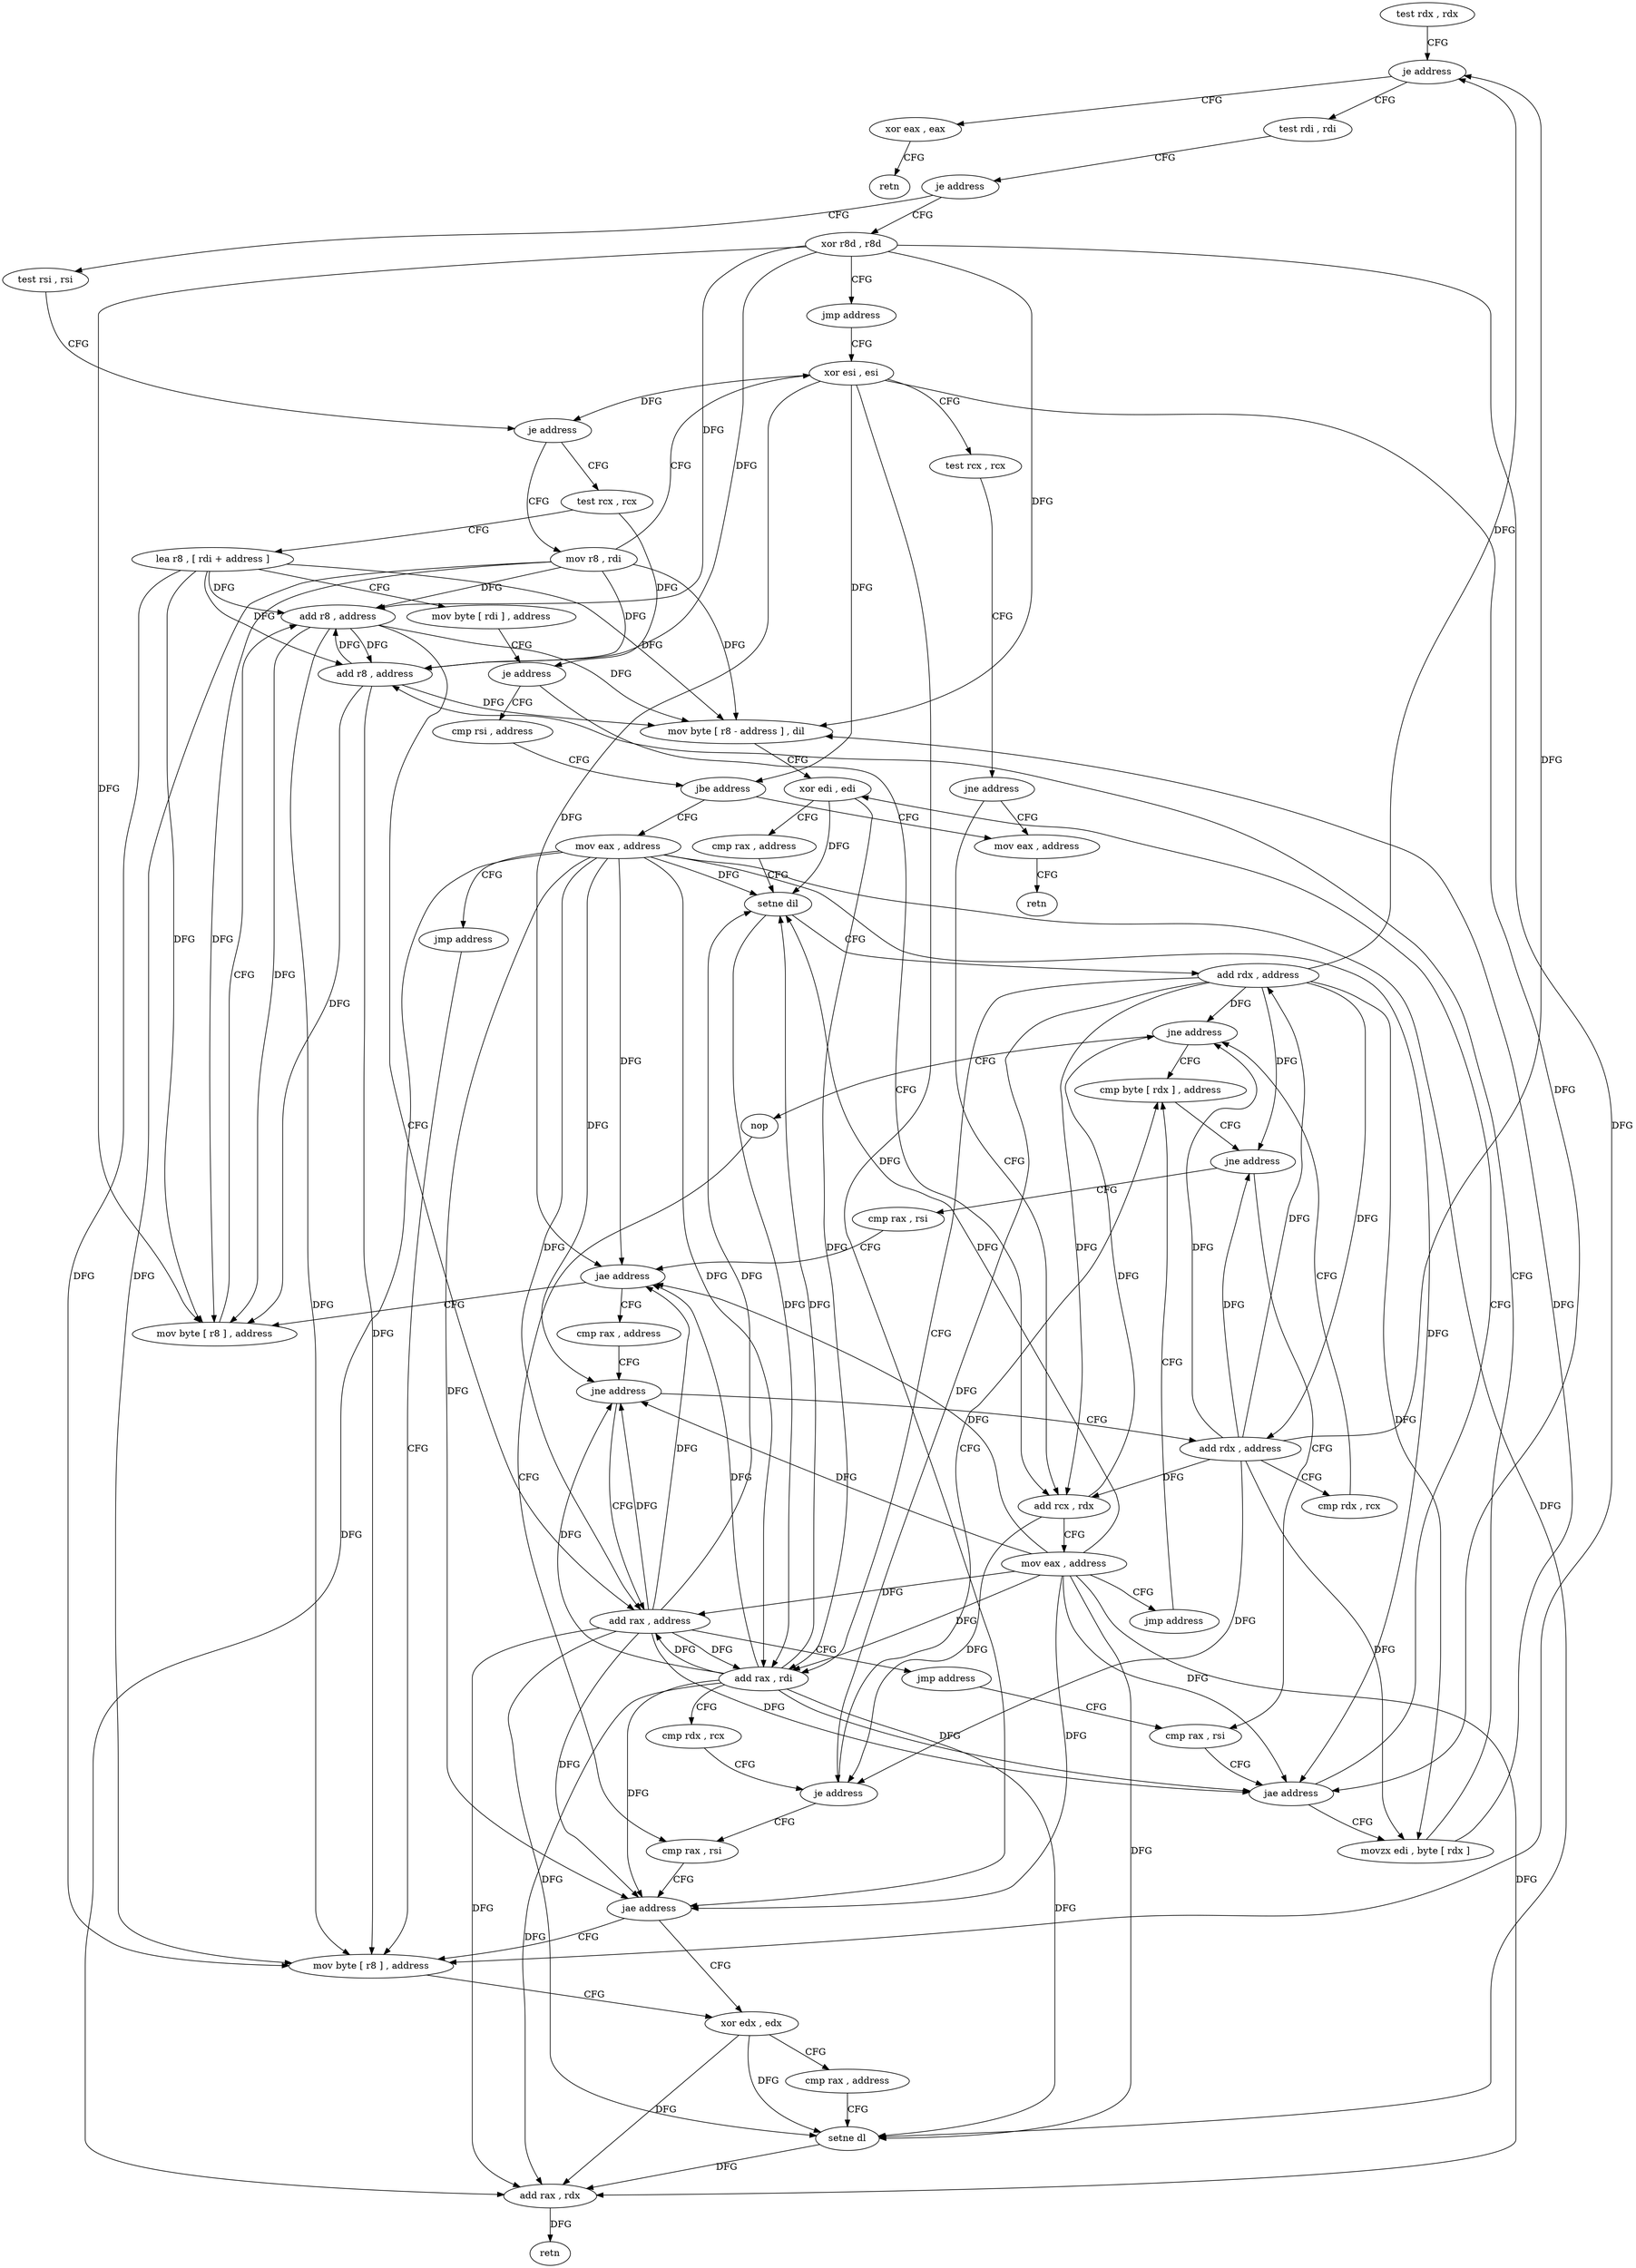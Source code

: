 digraph "func" {
"4309264" [label = "test rdx , rdx" ]
"4309267" [label = "je address" ]
"4309464" [label = "xor eax , eax" ]
"4309273" [label = "test rdi , rdi" ]
"4309466" [label = "retn" ]
"4309276" [label = "je address" ]
"4309456" [label = "xor r8d , r8d" ]
"4309282" [label = "test rsi , rsi" ]
"4309459" [label = "jmp address" ]
"4309395" [label = "xor esi , esi" ]
"4309285" [label = "je address" ]
"4309392" [label = "mov r8 , rdi" ]
"4309287" [label = "test rcx , rcx" ]
"4309397" [label = "test rcx , rcx" ]
"4309400" [label = "jne address" ]
"4309303" [label = "add rcx , rdx" ]
"4309402" [label = "mov eax , address" ]
"4309290" [label = "lea r8 , [ rdi + address ]" ]
"4309294" [label = "mov byte [ rdi ] , address" ]
"4309297" [label = "je address" ]
"4309467" [label = "cmp rsi , address" ]
"4309306" [label = "mov eax , address" ]
"4309311" [label = "jmp address" ]
"4309358" [label = "cmp byte [ rdx ] , address" ]
"4309407" [label = "retn" ]
"4309471" [label = "jbe address" ]
"4309473" [label = "mov eax , address" ]
"4309361" [label = "jne address" ]
"4309320" [label = "cmp rax , rsi" ]
"4309363" [label = "cmp rax , rsi" ]
"4309478" [label = "jmp address" ]
"4309429" [label = "mov byte [ r8 ] , address" ]
"4309323" [label = "jae address" ]
"4309336" [label = "xor edi , edi" ]
"4309325" [label = "movzx edi , byte [ rdx ]" ]
"4309366" [label = "jae address" ]
"4309408" [label = "cmp rax , address" ]
"4309368" [label = "mov byte [ r8 ] , address" ]
"4309433" [label = "xor edx , edx" ]
"4309338" [label = "cmp rax , address" ]
"4309342" [label = "setne dil" ]
"4309346" [label = "add rdx , address" ]
"4309350" [label = "add rax , rdi" ]
"4309353" [label = "cmp rdx , rcx" ]
"4309356" [label = "je address" ]
"4309424" [label = "cmp rax , rsi" ]
"4309328" [label = "add r8 , address" ]
"4309332" [label = "mov byte [ r8 - address ] , dil" ]
"4309412" [label = "jne address" ]
"4309376" [label = "add rax , address" ]
"4309414" [label = "add rdx , address" ]
"4309372" [label = "add r8 , address" ]
"4309427" [label = "jae address" ]
"4309380" [label = "jmp address" ]
"4309418" [label = "cmp rdx , rcx" ]
"4309421" [label = "jne address" ]
"4309423" [label = "nop" ]
"4309435" [label = "cmp rax , address" ]
"4309439" [label = "setne dl" ]
"4309442" [label = "add rax , rdx" ]
"4309445" [label = "retn" ]
"4309264" -> "4309267" [ label = "CFG" ]
"4309267" -> "4309464" [ label = "CFG" ]
"4309267" -> "4309273" [ label = "CFG" ]
"4309464" -> "4309466" [ label = "CFG" ]
"4309273" -> "4309276" [ label = "CFG" ]
"4309276" -> "4309456" [ label = "CFG" ]
"4309276" -> "4309282" [ label = "CFG" ]
"4309456" -> "4309459" [ label = "CFG" ]
"4309456" -> "4309429" [ label = "DFG" ]
"4309456" -> "4309328" [ label = "DFG" ]
"4309456" -> "4309332" [ label = "DFG" ]
"4309456" -> "4309368" [ label = "DFG" ]
"4309456" -> "4309372" [ label = "DFG" ]
"4309282" -> "4309285" [ label = "CFG" ]
"4309459" -> "4309395" [ label = "CFG" ]
"4309395" -> "4309397" [ label = "CFG" ]
"4309395" -> "4309285" [ label = "DFG" ]
"4309395" -> "4309471" [ label = "DFG" ]
"4309395" -> "4309323" [ label = "DFG" ]
"4309395" -> "4309366" [ label = "DFG" ]
"4309395" -> "4309427" [ label = "DFG" ]
"4309285" -> "4309392" [ label = "CFG" ]
"4309285" -> "4309287" [ label = "CFG" ]
"4309392" -> "4309395" [ label = "CFG" ]
"4309392" -> "4309429" [ label = "DFG" ]
"4309392" -> "4309328" [ label = "DFG" ]
"4309392" -> "4309332" [ label = "DFG" ]
"4309392" -> "4309368" [ label = "DFG" ]
"4309392" -> "4309372" [ label = "DFG" ]
"4309287" -> "4309290" [ label = "CFG" ]
"4309287" -> "4309297" [ label = "DFG" ]
"4309397" -> "4309400" [ label = "CFG" ]
"4309400" -> "4309303" [ label = "CFG" ]
"4309400" -> "4309402" [ label = "CFG" ]
"4309303" -> "4309306" [ label = "CFG" ]
"4309303" -> "4309356" [ label = "DFG" ]
"4309303" -> "4309421" [ label = "DFG" ]
"4309402" -> "4309407" [ label = "CFG" ]
"4309290" -> "4309294" [ label = "CFG" ]
"4309290" -> "4309429" [ label = "DFG" ]
"4309290" -> "4309328" [ label = "DFG" ]
"4309290" -> "4309332" [ label = "DFG" ]
"4309290" -> "4309368" [ label = "DFG" ]
"4309290" -> "4309372" [ label = "DFG" ]
"4309294" -> "4309297" [ label = "CFG" ]
"4309297" -> "4309467" [ label = "CFG" ]
"4309297" -> "4309303" [ label = "CFG" ]
"4309467" -> "4309471" [ label = "CFG" ]
"4309306" -> "4309311" [ label = "CFG" ]
"4309306" -> "4309323" [ label = "DFG" ]
"4309306" -> "4309366" [ label = "DFG" ]
"4309306" -> "4309342" [ label = "DFG" ]
"4309306" -> "4309350" [ label = "DFG" ]
"4309306" -> "4309412" [ label = "DFG" ]
"4309306" -> "4309439" [ label = "DFG" ]
"4309306" -> "4309442" [ label = "DFG" ]
"4309306" -> "4309427" [ label = "DFG" ]
"4309306" -> "4309376" [ label = "DFG" ]
"4309311" -> "4309358" [ label = "CFG" ]
"4309358" -> "4309361" [ label = "CFG" ]
"4309471" -> "4309402" [ label = "CFG" ]
"4309471" -> "4309473" [ label = "CFG" ]
"4309473" -> "4309478" [ label = "CFG" ]
"4309473" -> "4309323" [ label = "DFG" ]
"4309473" -> "4309366" [ label = "DFG" ]
"4309473" -> "4309342" [ label = "DFG" ]
"4309473" -> "4309350" [ label = "DFG" ]
"4309473" -> "4309412" [ label = "DFG" ]
"4309473" -> "4309439" [ label = "DFG" ]
"4309473" -> "4309442" [ label = "DFG" ]
"4309473" -> "4309427" [ label = "DFG" ]
"4309473" -> "4309376" [ label = "DFG" ]
"4309361" -> "4309320" [ label = "CFG" ]
"4309361" -> "4309363" [ label = "CFG" ]
"4309320" -> "4309323" [ label = "CFG" ]
"4309363" -> "4309366" [ label = "CFG" ]
"4309478" -> "4309429" [ label = "CFG" ]
"4309429" -> "4309433" [ label = "CFG" ]
"4309323" -> "4309336" [ label = "CFG" ]
"4309323" -> "4309325" [ label = "CFG" ]
"4309336" -> "4309338" [ label = "CFG" ]
"4309336" -> "4309342" [ label = "DFG" ]
"4309336" -> "4309350" [ label = "DFG" ]
"4309325" -> "4309328" [ label = "CFG" ]
"4309325" -> "4309332" [ label = "DFG" ]
"4309366" -> "4309408" [ label = "CFG" ]
"4309366" -> "4309368" [ label = "CFG" ]
"4309408" -> "4309412" [ label = "CFG" ]
"4309368" -> "4309372" [ label = "CFG" ]
"4309433" -> "4309435" [ label = "CFG" ]
"4309433" -> "4309439" [ label = "DFG" ]
"4309433" -> "4309442" [ label = "DFG" ]
"4309338" -> "4309342" [ label = "CFG" ]
"4309342" -> "4309346" [ label = "CFG" ]
"4309342" -> "4309350" [ label = "DFG" ]
"4309346" -> "4309350" [ label = "CFG" ]
"4309346" -> "4309267" [ label = "DFG" ]
"4309346" -> "4309303" [ label = "DFG" ]
"4309346" -> "4309361" [ label = "DFG" ]
"4309346" -> "4309356" [ label = "DFG" ]
"4309346" -> "4309325" [ label = "DFG" ]
"4309346" -> "4309414" [ label = "DFG" ]
"4309346" -> "4309421" [ label = "DFG" ]
"4309350" -> "4309353" [ label = "CFG" ]
"4309350" -> "4309342" [ label = "DFG" ]
"4309350" -> "4309323" [ label = "DFG" ]
"4309350" -> "4309366" [ label = "DFG" ]
"4309350" -> "4309412" [ label = "DFG" ]
"4309350" -> "4309439" [ label = "DFG" ]
"4309350" -> "4309442" [ label = "DFG" ]
"4309350" -> "4309427" [ label = "DFG" ]
"4309350" -> "4309376" [ label = "DFG" ]
"4309353" -> "4309356" [ label = "CFG" ]
"4309356" -> "4309424" [ label = "CFG" ]
"4309356" -> "4309358" [ label = "CFG" ]
"4309424" -> "4309427" [ label = "CFG" ]
"4309328" -> "4309332" [ label = "DFG" ]
"4309328" -> "4309429" [ label = "DFG" ]
"4309328" -> "4309368" [ label = "DFG" ]
"4309328" -> "4309372" [ label = "DFG" ]
"4309332" -> "4309336" [ label = "CFG" ]
"4309412" -> "4309376" [ label = "CFG" ]
"4309412" -> "4309414" [ label = "CFG" ]
"4309376" -> "4309380" [ label = "CFG" ]
"4309376" -> "4309342" [ label = "DFG" ]
"4309376" -> "4309412" [ label = "DFG" ]
"4309376" -> "4309439" [ label = "DFG" ]
"4309376" -> "4309323" [ label = "DFG" ]
"4309376" -> "4309366" [ label = "DFG" ]
"4309376" -> "4309350" [ label = "DFG" ]
"4309376" -> "4309442" [ label = "DFG" ]
"4309376" -> "4309427" [ label = "DFG" ]
"4309414" -> "4309418" [ label = "CFG" ]
"4309414" -> "4309267" [ label = "DFG" ]
"4309414" -> "4309303" [ label = "DFG" ]
"4309414" -> "4309361" [ label = "DFG" ]
"4309414" -> "4309346" [ label = "DFG" ]
"4309414" -> "4309325" [ label = "DFG" ]
"4309414" -> "4309356" [ label = "DFG" ]
"4309414" -> "4309421" [ label = "DFG" ]
"4309372" -> "4309376" [ label = "CFG" ]
"4309372" -> "4309429" [ label = "DFG" ]
"4309372" -> "4309328" [ label = "DFG" ]
"4309372" -> "4309368" [ label = "DFG" ]
"4309372" -> "4309332" [ label = "DFG" ]
"4309427" -> "4309433" [ label = "CFG" ]
"4309427" -> "4309429" [ label = "CFG" ]
"4309380" -> "4309320" [ label = "CFG" ]
"4309418" -> "4309421" [ label = "CFG" ]
"4309421" -> "4309358" [ label = "CFG" ]
"4309421" -> "4309423" [ label = "CFG" ]
"4309423" -> "4309424" [ label = "CFG" ]
"4309435" -> "4309439" [ label = "CFG" ]
"4309439" -> "4309442" [ label = "DFG" ]
"4309442" -> "4309445" [ label = "DFG" ]
}

